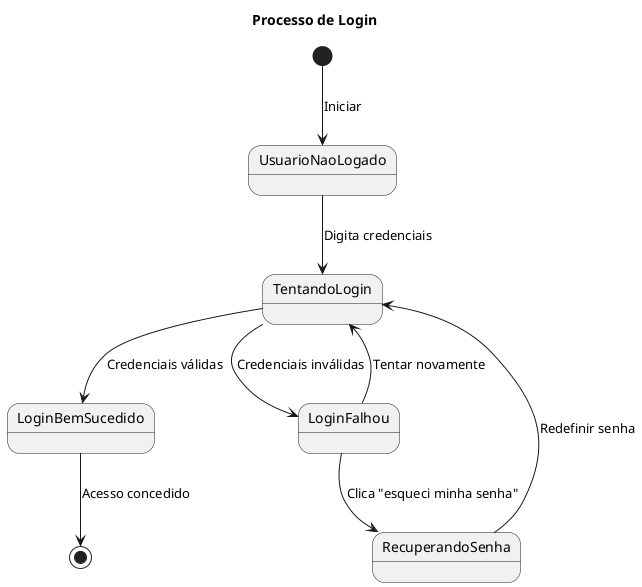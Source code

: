 @startuml
title Processo de Login

[*] --> UsuarioNaoLogado : Iniciar

UsuarioNaoLogado --> TentandoLogin : Digita credenciais
TentandoLogin --> LoginBemSucedido : Credenciais válidas
TentandoLogin --> LoginFalhou : Credenciais inválidas

LoginFalhou --> TentandoLogin : Tentar novamente
LoginFalhou --> RecuperandoSenha : Clica "esqueci minha senha"
RecuperandoSenha --> TentandoLogin : Redefinir senha

LoginBemSucedido --> [*] : Acesso concedido

@enduml
